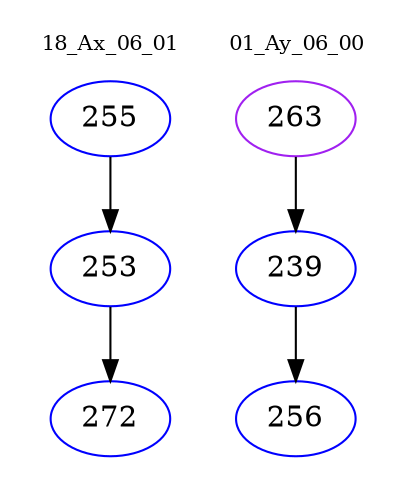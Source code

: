 digraph{
subgraph cluster_0 {
color = white
label = "18_Ax_06_01";
fontsize=10;
T0_255 [label="255", color="blue"]
T0_255 -> T0_253 [color="black"]
T0_253 [label="253", color="blue"]
T0_253 -> T0_272 [color="black"]
T0_272 [label="272", color="blue"]
}
subgraph cluster_1 {
color = white
label = "01_Ay_06_00";
fontsize=10;
T1_263 [label="263", color="purple"]
T1_263 -> T1_239 [color="black"]
T1_239 [label="239", color="blue"]
T1_239 -> T1_256 [color="black"]
T1_256 [label="256", color="blue"]
}
}
